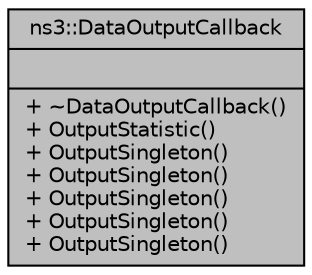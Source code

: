 digraph "ns3::DataOutputCallback"
{
  edge [fontname="Helvetica",fontsize="10",labelfontname="Helvetica",labelfontsize="10"];
  node [fontname="Helvetica",fontsize="10",shape=record];
  Node1 [label="{ns3::DataOutputCallback\n||+ ~DataOutputCallback()\l+ OutputStatistic()\l+ OutputSingleton()\l+ OutputSingleton()\l+ OutputSingleton()\l+ OutputSingleton()\l+ OutputSingleton()\l}",height=0.2,width=0.4,color="black", fillcolor="grey75", style="filled", fontcolor="black"];
}
